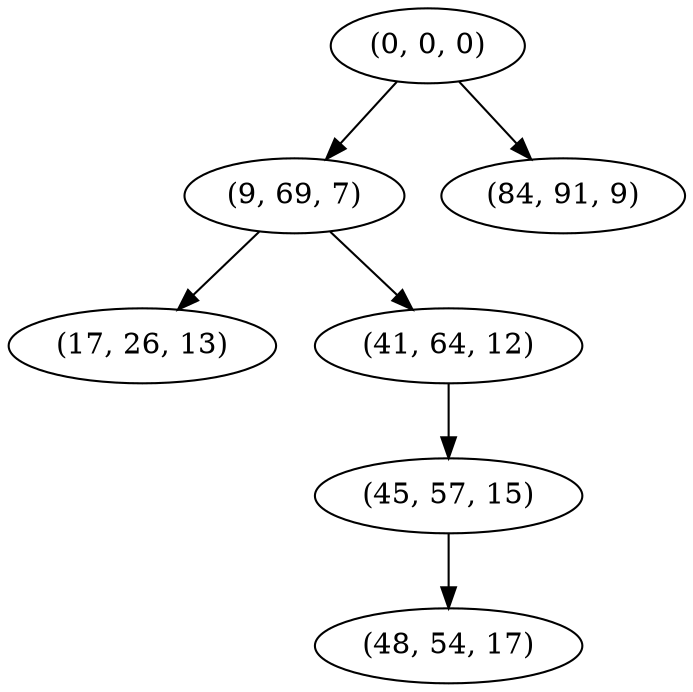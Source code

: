 digraph tree {
    "(0, 0, 0)";
    "(9, 69, 7)";
    "(17, 26, 13)";
    "(41, 64, 12)";
    "(45, 57, 15)";
    "(48, 54, 17)";
    "(84, 91, 9)";
    "(0, 0, 0)" -> "(9, 69, 7)";
    "(0, 0, 0)" -> "(84, 91, 9)";
    "(9, 69, 7)" -> "(17, 26, 13)";
    "(9, 69, 7)" -> "(41, 64, 12)";
    "(41, 64, 12)" -> "(45, 57, 15)";
    "(45, 57, 15)" -> "(48, 54, 17)";
}
